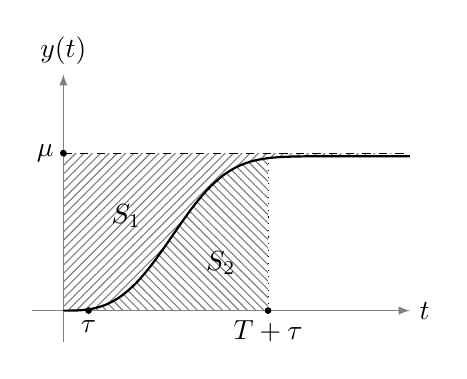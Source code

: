 ﻿\begin{tikzpicture} [scale=2]

% Assi
	\draw[-latex, gray] (-0.2, 0) -- (2.2, 0) node[right, black] {$t$};
	\draw[-latex, gray] (0, -0.2) -- (0, 1.5) node[above, black] {$y(t)$};

% S2
	\fill [pattern = north west lines, pattern color=gray, domain=0:1.3, variable=\x, smooth]
      (0, 0) -- plot ({\x}, {0.98-exp(-2*(\x*\x*\x+0.01))})
      -- (1.3, 0) -- cycle;
	\draw (1, 0.3) node [] {$S_2$};

% S1
	\fill [pattern = north east lines, pattern color=gray, domain=1.3:0, variable=\x, smooth]
		(0, 1) -- (2.2, 1)
		-- plot ({\x}, {0.98-exp(-2*(\x*\x*\x+0.01))}) -- cycle;
	\draw (0.4, 0.6) node [] {$S_1$};

% Uscita
	\draw[dashed] (0, 1) -- (2.2, 1);
	\filldraw (0, 1) circle (0.5pt)
		node[left] (Yi) {$\mu$};

% Funzione
	\draw[scale=1, domain=0:2.2, smooth, variable=\x, thick] plot ({\x},{0.98-exp(-2*(\x*\x*\x+0.01))});

% Cambiamento di segno
	\filldraw (0.16, 0) circle (0.5pt) node[below] {$\tau$};
	\filldraw (1.3, 0) circle (0.5pt) node[below] {$T + \tau$};
	\draw [dotted] (1.3, 0) -- ++ (0, 1);
\end{tikzpicture}